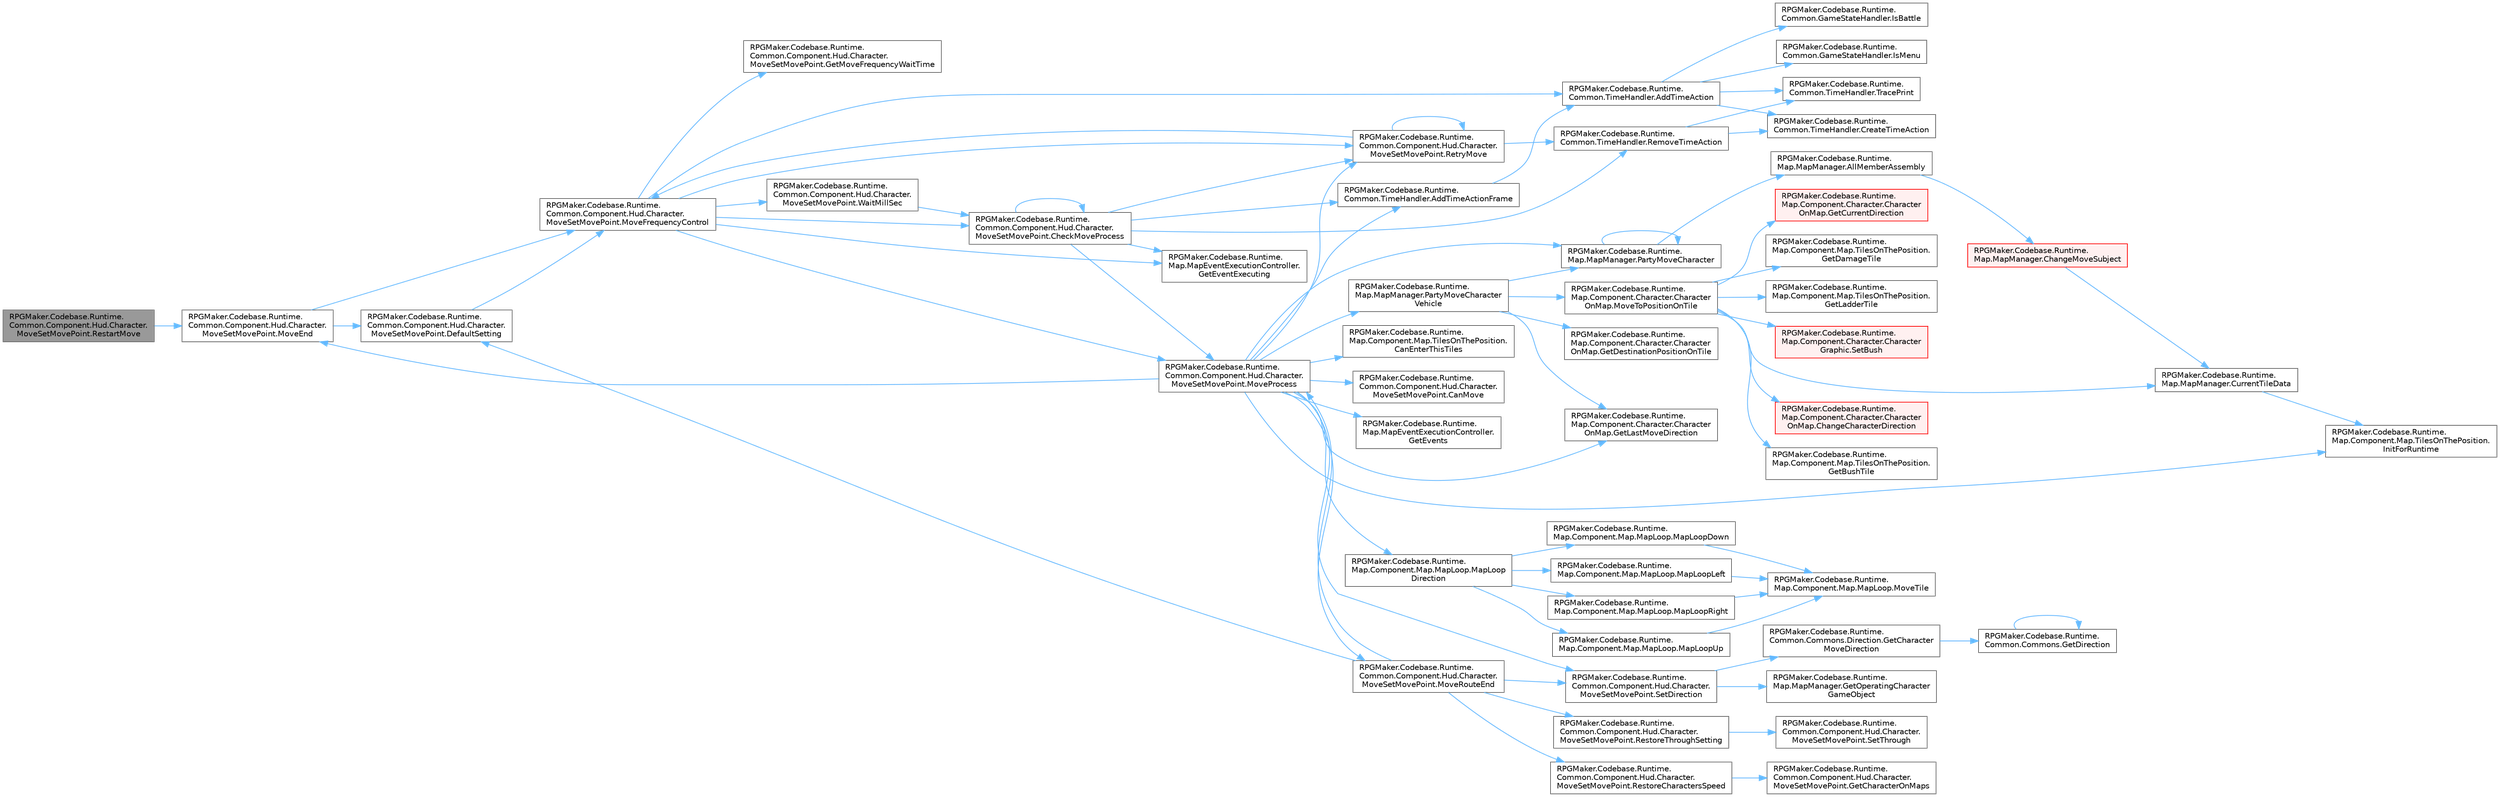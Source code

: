 digraph "RPGMaker.Codebase.Runtime.Common.Component.Hud.Character.MoveSetMovePoint.RestartMove"
{
 // LATEX_PDF_SIZE
  bgcolor="transparent";
  edge [fontname=Helvetica,fontsize=10,labelfontname=Helvetica,labelfontsize=10];
  node [fontname=Helvetica,fontsize=10,shape=box,height=0.2,width=0.4];
  rankdir="LR";
  Node1 [id="Node000001",label="RPGMaker.Codebase.Runtime.\lCommon.Component.Hud.Character.\lMoveSetMovePoint.RestartMove",height=0.2,width=0.4,color="gray40", fillcolor="grey60", style="filled", fontcolor="black",tooltip="😁 移動再開"];
  Node1 -> Node2 [id="edge1_Node000001_Node000002",color="steelblue1",style="solid",tooltip=" "];
  Node2 [id="Node000002",label="RPGMaker.Codebase.Runtime.\lCommon.Component.Hud.Character.\lMoveSetMovePoint.MoveEnd",height=0.2,width=0.4,color="grey40", fillcolor="white", style="filled",URL="$d9/dcc/class_r_p_g_maker_1_1_codebase_1_1_runtime_1_1_common_1_1_component_1_1_hud_1_1_character_1_1_move_set_move_point.html#a6fe6c9af82d5cebbf9b2396ef25d2d6e",tooltip="😁 終了移動"];
  Node2 -> Node3 [id="edge2_Node000002_Node000003",color="steelblue1",style="solid",tooltip=" "];
  Node3 [id="Node000003",label="RPGMaker.Codebase.Runtime.\lCommon.Component.Hud.Character.\lMoveSetMovePoint.DefaultSetting",height=0.2,width=0.4,color="grey40", fillcolor="white", style="filled",URL="$d9/dcc/class_r_p_g_maker_1_1_codebase_1_1_runtime_1_1_common_1_1_component_1_1_hud_1_1_character_1_1_move_set_move_point.html#ac49057818366ab2454ec71dc8cabb06e",tooltip="😁 初期設定に戻す"];
  Node3 -> Node4 [id="edge3_Node000003_Node000004",color="steelblue1",style="solid",tooltip=" "];
  Node4 [id="Node000004",label="RPGMaker.Codebase.Runtime.\lCommon.Component.Hud.Character.\lMoveSetMovePoint.MoveFrequencyControl",height=0.2,width=0.4,color="grey40", fillcolor="white", style="filled",URL="$d9/dcc/class_r_p_g_maker_1_1_codebase_1_1_runtime_1_1_common_1_1_component_1_1_hud_1_1_character_1_1_move_set_move_point.html#a3f0d798a4b42b2b5c82047580086e240",tooltip="😁 移動頻度を制御。"];
  Node4 -> Node5 [id="edge4_Node000004_Node000005",color="steelblue1",style="solid",tooltip=" "];
  Node5 [id="Node000005",label="RPGMaker.Codebase.Runtime.\lCommon.TimeHandler.AddTimeAction",height=0.2,width=0.4,color="grey40", fillcolor="white", style="filled",URL="$d3/dac/class_r_p_g_maker_1_1_codebase_1_1_runtime_1_1_common_1_1_time_handler.html#ac4a358a4a2136a175a780d969a5a2ae2",tooltip="😁 実行するActionの登録"];
  Node5 -> Node6 [id="edge5_Node000005_Node000006",color="steelblue1",style="solid",tooltip=" "];
  Node6 [id="Node000006",label="RPGMaker.Codebase.Runtime.\lCommon.TimeHandler.CreateTimeAction",height=0.2,width=0.4,color="grey40", fillcolor="white", style="filled",URL="$d3/dac/class_r_p_g_maker_1_1_codebase_1_1_runtime_1_1_common_1_1_time_handler.html#a5eef3d1f8380e9a82f53b599f3a3b2d5",tooltip="😁 時間動作作成"];
  Node5 -> Node7 [id="edge6_Node000005_Node000007",color="steelblue1",style="solid",tooltip=" "];
  Node7 [id="Node000007",label="RPGMaker.Codebase.Runtime.\lCommon.GameStateHandler.IsBattle",height=0.2,width=0.4,color="grey40", fillcolor="white", style="filled",URL="$de/d2c/class_r_p_g_maker_1_1_codebase_1_1_runtime_1_1_common_1_1_game_state_handler.html#ad21ee0055358ca67238c33be028d2d7b",tooltip="😁 現在の状態がBATTLEまたは、BATTLE_EVENTかどうかを返却する"];
  Node5 -> Node8 [id="edge7_Node000005_Node000008",color="steelblue1",style="solid",tooltip=" "];
  Node8 [id="Node000008",label="RPGMaker.Codebase.Runtime.\lCommon.GameStateHandler.IsMenu",height=0.2,width=0.4,color="grey40", fillcolor="white", style="filled",URL="$de/d2c/class_r_p_g_maker_1_1_codebase_1_1_runtime_1_1_common_1_1_game_state_handler.html#a08635f6fd879412581bd0c23e3559838",tooltip="😁 現在の状態がMENUかどうかを返却する"];
  Node5 -> Node9 [id="edge8_Node000005_Node000009",color="steelblue1",style="solid",tooltip=" "];
  Node9 [id="Node000009",label="RPGMaker.Codebase.Runtime.\lCommon.TimeHandler.TracePrint",height=0.2,width=0.4,color="grey40", fillcolor="white", style="filled",URL="$d3/dac/class_r_p_g_maker_1_1_codebase_1_1_runtime_1_1_common_1_1_time_handler.html#a8c7773e140b3739304925ce8a0198ee5",tooltip="😁 トレース・プリント"];
  Node4 -> Node10 [id="edge9_Node000004_Node000010",color="steelblue1",style="solid",tooltip=" "];
  Node10 [id="Node000010",label="RPGMaker.Codebase.Runtime.\lCommon.Component.Hud.Character.\lMoveSetMovePoint.CheckMoveProcess",height=0.2,width=0.4,color="grey40", fillcolor="white", style="filled",URL="$d9/dcc/class_r_p_g_maker_1_1_codebase_1_1_runtime_1_1_common_1_1_component_1_1_hud_1_1_character_1_1_move_set_move_point.html#a2bae2a194cc3c0c8d04f6fbba15a96a2",tooltip="😁 移動処理チェック"];
  Node10 -> Node11 [id="edge10_Node000010_Node000011",color="steelblue1",style="solid",tooltip=" "];
  Node11 [id="Node000011",label="RPGMaker.Codebase.Runtime.\lCommon.TimeHandler.AddTimeActionFrame",height=0.2,width=0.4,color="grey40", fillcolor="white", style="filled",URL="$d3/dac/class_r_p_g_maker_1_1_codebase_1_1_runtime_1_1_common_1_1_time_handler.html#a5c537e03f3a56943fb0fd5520eba9885",tooltip="😁 実行するActionの登録（フレーム指定）"];
  Node11 -> Node5 [id="edge11_Node000011_Node000005",color="steelblue1",style="solid",tooltip=" "];
  Node10 -> Node10 [id="edge12_Node000010_Node000010",color="steelblue1",style="solid",tooltip=" "];
  Node10 -> Node12 [id="edge13_Node000010_Node000012",color="steelblue1",style="solid",tooltip=" "];
  Node12 [id="Node000012",label="RPGMaker.Codebase.Runtime.\lMap.MapEventExecutionController.\lGetEventExecuting",height=0.2,width=0.4,color="grey40", fillcolor="white", style="filled",URL="$db/d6c/class_r_p_g_maker_1_1_codebase_1_1_runtime_1_1_map_1_1_map_event_execution_controller.html#ad33ee876fdbf3922e04bafc57666e145",tooltip="イベントが実行中かどうかの返却"];
  Node10 -> Node13 [id="edge14_Node000010_Node000013",color="steelblue1",style="solid",tooltip=" "];
  Node13 [id="Node000013",label="RPGMaker.Codebase.Runtime.\lCommon.Component.Hud.Character.\lMoveSetMovePoint.MoveProcess",height=0.2,width=0.4,color="grey40", fillcolor="white", style="filled",URL="$d9/dcc/class_r_p_g_maker_1_1_codebase_1_1_runtime_1_1_common_1_1_component_1_1_hud_1_1_character_1_1_move_set_move_point.html#a185f808a65cadb15dd740c3e90ee7304",tooltip="😁 処理移動"];
  Node13 -> Node11 [id="edge15_Node000013_Node000011",color="steelblue1",style="solid",tooltip=" "];
  Node13 -> Node14 [id="edge16_Node000013_Node000014",color="steelblue1",style="solid",tooltip=" "];
  Node14 [id="Node000014",label="RPGMaker.Codebase.Runtime.\lMap.Component.Map.TilesOnThePosition.\lCanEnterThisTiles",height=0.2,width=0.4,color="grey40", fillcolor="white", style="filled",URL="$d6/dfd/class_r_p_g_maker_1_1_codebase_1_1_runtime_1_1_map_1_1_component_1_1_map_1_1_tiles_on_the_position.html#a5f7d88633327ea157c635f7e782701e1",tooltip="同位置のこのタイル群に進入できるか？"];
  Node13 -> Node15 [id="edge17_Node000013_Node000015",color="steelblue1",style="solid",tooltip=" "];
  Node15 [id="Node000015",label="RPGMaker.Codebase.Runtime.\lCommon.Component.Hud.Character.\lMoveSetMovePoint.CanMove",height=0.2,width=0.4,color="grey40", fillcolor="white", style="filled",URL="$d9/dcc/class_r_p_g_maker_1_1_codebase_1_1_runtime_1_1_common_1_1_component_1_1_hud_1_1_character_1_1_move_set_move_point.html#a364d2e7a9985b8992f7edc78488dde72",tooltip="😁 移動できる？"];
  Node13 -> Node16 [id="edge18_Node000013_Node000016",color="steelblue1",style="solid",tooltip=" "];
  Node16 [id="Node000016",label="RPGMaker.Codebase.Runtime.\lMap.MapEventExecutionController.\lGetEvents",height=0.2,width=0.4,color="grey40", fillcolor="white", style="filled",URL="$db/d6c/class_r_p_g_maker_1_1_codebase_1_1_runtime_1_1_map_1_1_map_event_execution_controller.html#a9bbf8c17f4e918ec6053dc6901d9fd17",tooltip="マップ内のイベントリスト返却"];
  Node13 -> Node17 [id="edge19_Node000013_Node000017",color="steelblue1",style="solid",tooltip=" "];
  Node17 [id="Node000017",label="RPGMaker.Codebase.Runtime.\lMap.Component.Character.Character\lOnMap.GetLastMoveDirection",height=0.2,width=0.4,color="grey40", fillcolor="white", style="filled",URL="$d0/dad/class_r_p_g_maker_1_1_codebase_1_1_runtime_1_1_map_1_1_component_1_1_character_1_1_character_on_map.html#aabf1ffc447d7f9d004dc8d8c99012a47",tooltip="最終の移動方向を取得"];
  Node13 -> Node18 [id="edge20_Node000013_Node000018",color="steelblue1",style="solid",tooltip=" "];
  Node18 [id="Node000018",label="RPGMaker.Codebase.Runtime.\lMap.Component.Map.TilesOnThePosition.\lInitForRuntime",height=0.2,width=0.4,color="grey40", fillcolor="white", style="filled",URL="$d6/dfd/class_r_p_g_maker_1_1_codebase_1_1_runtime_1_1_map_1_1_component_1_1_map_1_1_tiles_on_the_position.html#a8398da125f7b80fed7caf475f9f03da8",tooltip="初期化"];
  Node13 -> Node19 [id="edge21_Node000013_Node000019",color="steelblue1",style="solid",tooltip=" "];
  Node19 [id="Node000019",label="RPGMaker.Codebase.Runtime.\lMap.Component.Map.MapLoop.MapLoop\lDirection",height=0.2,width=0.4,color="grey40", fillcolor="white", style="filled",URL="$d9/d69/class_r_p_g_maker_1_1_codebase_1_1_runtime_1_1_map_1_1_component_1_1_map_1_1_map_loop.html#a8ae0115857ad2d7b9e6f9662cbc0ac9d",tooltip=" "];
  Node19 -> Node20 [id="edge22_Node000019_Node000020",color="steelblue1",style="solid",tooltip=" "];
  Node20 [id="Node000020",label="RPGMaker.Codebase.Runtime.\lMap.Component.Map.MapLoop.MapLoopDown",height=0.2,width=0.4,color="grey40", fillcolor="white", style="filled",URL="$d9/d69/class_r_p_g_maker_1_1_codebase_1_1_runtime_1_1_map_1_1_component_1_1_map_1_1_map_loop.html#a4956c65a69b96cbc92ab56853c8f7053",tooltip="下に移動。"];
  Node20 -> Node21 [id="edge23_Node000020_Node000021",color="steelblue1",style="solid",tooltip=" "];
  Node21 [id="Node000021",label="RPGMaker.Codebase.Runtime.\lMap.Component.Map.MapLoop.MoveTile",height=0.2,width=0.4,color="grey40", fillcolor="white", style="filled",URL="$d9/d69/class_r_p_g_maker_1_1_codebase_1_1_runtime_1_1_map_1_1_component_1_1_map_1_1_map_loop.html#a16c2a802da253df85ebc302260261c53",tooltip=" "];
  Node19 -> Node22 [id="edge24_Node000019_Node000022",color="steelblue1",style="solid",tooltip=" "];
  Node22 [id="Node000022",label="RPGMaker.Codebase.Runtime.\lMap.Component.Map.MapLoop.MapLoopLeft",height=0.2,width=0.4,color="grey40", fillcolor="white", style="filled",URL="$d9/d69/class_r_p_g_maker_1_1_codebase_1_1_runtime_1_1_map_1_1_component_1_1_map_1_1_map_loop.html#afd1c543946780cbeb6abd4369aab6524",tooltip="左に移動。"];
  Node22 -> Node21 [id="edge25_Node000022_Node000021",color="steelblue1",style="solid",tooltip=" "];
  Node19 -> Node23 [id="edge26_Node000019_Node000023",color="steelblue1",style="solid",tooltip=" "];
  Node23 [id="Node000023",label="RPGMaker.Codebase.Runtime.\lMap.Component.Map.MapLoop.MapLoopRight",height=0.2,width=0.4,color="grey40", fillcolor="white", style="filled",URL="$d9/d69/class_r_p_g_maker_1_1_codebase_1_1_runtime_1_1_map_1_1_component_1_1_map_1_1_map_loop.html#aee4608e08d644a7cbf711d59159c7074",tooltip="右に移動。"];
  Node23 -> Node21 [id="edge27_Node000023_Node000021",color="steelblue1",style="solid",tooltip=" "];
  Node19 -> Node24 [id="edge28_Node000019_Node000024",color="steelblue1",style="solid",tooltip=" "];
  Node24 [id="Node000024",label="RPGMaker.Codebase.Runtime.\lMap.Component.Map.MapLoop.MapLoopUp",height=0.2,width=0.4,color="grey40", fillcolor="white", style="filled",URL="$d9/d69/class_r_p_g_maker_1_1_codebase_1_1_runtime_1_1_map_1_1_component_1_1_map_1_1_map_loop.html#a7c827cae05367fe97e5949ef108a68d5",tooltip="上に移動。"];
  Node24 -> Node21 [id="edge29_Node000024_Node000021",color="steelblue1",style="solid",tooltip=" "];
  Node13 -> Node2 [id="edge30_Node000013_Node000002",color="steelblue1",style="solid",tooltip=" "];
  Node13 -> Node25 [id="edge31_Node000013_Node000025",color="steelblue1",style="solid",tooltip=" "];
  Node25 [id="Node000025",label="RPGMaker.Codebase.Runtime.\lCommon.Component.Hud.Character.\lMoveSetMovePoint.MoveRouteEnd",height=0.2,width=0.4,color="grey40", fillcolor="white", style="filled",URL="$d9/dcc/class_r_p_g_maker_1_1_codebase_1_1_runtime_1_1_common_1_1_component_1_1_hud_1_1_character_1_1_move_set_move_point.html#a9557007b5522510285b73c3bff865926",tooltip="😁 経路終了移動"];
  Node25 -> Node3 [id="edge32_Node000025_Node000003",color="steelblue1",style="solid",tooltip=" "];
  Node25 -> Node13 [id="edge33_Node000025_Node000013",color="steelblue1",style="solid",tooltip=" "];
  Node25 -> Node26 [id="edge34_Node000025_Node000026",color="steelblue1",style="solid",tooltip=" "];
  Node26 [id="Node000026",label="RPGMaker.Codebase.Runtime.\lCommon.Component.Hud.Character.\lMoveSetMovePoint.RestoreCharactersSpeed",height=0.2,width=0.4,color="grey40", fillcolor="white", style="filled",URL="$d9/dcc/class_r_p_g_maker_1_1_codebase_1_1_runtime_1_1_common_1_1_component_1_1_hud_1_1_character_1_1_move_set_move_point.html#a3ce46944ed03a4d4c041560b74a53f5e",tooltip="😁 キャラクター速度復元"];
  Node26 -> Node27 [id="edge35_Node000026_Node000027",color="steelblue1",style="solid",tooltip=" "];
  Node27 [id="Node000027",label="RPGMaker.Codebase.Runtime.\lCommon.Component.Hud.Character.\lMoveSetMovePoint.GetCharacterOnMaps",height=0.2,width=0.4,color="grey40", fillcolor="white", style="filled",URL="$d9/dcc/class_r_p_g_maker_1_1_codebase_1_1_runtime_1_1_common_1_1_component_1_1_hud_1_1_character_1_1_move_set_move_point.html#a5b15b9cde848eda32ebb8c59700773dd",tooltip="😁 マップ上のキャラクター取得"];
  Node25 -> Node28 [id="edge36_Node000025_Node000028",color="steelblue1",style="solid",tooltip=" "];
  Node28 [id="Node000028",label="RPGMaker.Codebase.Runtime.\lCommon.Component.Hud.Character.\lMoveSetMovePoint.RestoreThroughSetting",height=0.2,width=0.4,color="grey40", fillcolor="white", style="filled",URL="$d9/dcc/class_r_p_g_maker_1_1_codebase_1_1_runtime_1_1_common_1_1_component_1_1_hud_1_1_character_1_1_move_set_move_point.html#ada413139e35c082c16b37c0cd07c63e9",tooltip="😁 すり抜け設定復元"];
  Node28 -> Node29 [id="edge37_Node000028_Node000029",color="steelblue1",style="solid",tooltip=" "];
  Node29 [id="Node000029",label="RPGMaker.Codebase.Runtime.\lCommon.Component.Hud.Character.\lMoveSetMovePoint.SetThrough",height=0.2,width=0.4,color="grey40", fillcolor="white", style="filled",URL="$d9/dcc/class_r_p_g_maker_1_1_codebase_1_1_runtime_1_1_common_1_1_component_1_1_hud_1_1_character_1_1_move_set_move_point.html#a967b29797db4c8f59b8b4eef425392d8",tooltip="😁 通り抜け設定"];
  Node25 -> Node30 [id="edge38_Node000025_Node000030",color="steelblue1",style="solid",tooltip=" "];
  Node30 [id="Node000030",label="RPGMaker.Codebase.Runtime.\lCommon.Component.Hud.Character.\lMoveSetMovePoint.SetDirection",height=0.2,width=0.4,color="grey40", fillcolor="white", style="filled",URL="$d9/dcc/class_r_p_g_maker_1_1_codebase_1_1_runtime_1_1_common_1_1_component_1_1_hud_1_1_character_1_1_move_set_move_point.html#a1fa92c709e026833f9fc66e71600a785",tooltip="😁 向き設定"];
  Node30 -> Node31 [id="edge39_Node000030_Node000031",color="steelblue1",style="solid",tooltip=" "];
  Node31 [id="Node000031",label="RPGMaker.Codebase.Runtime.\lCommon.Commons.Direction.GetCharacter\lMoveDirection",height=0.2,width=0.4,color="grey40", fillcolor="white", style="filled",URL="$d8/df4/class_r_p_g_maker_1_1_codebase_1_1_runtime_1_1_common_1_1_commons_1_1_direction.html#a65533210e04ab17a0d7c37bf7d99ff84",tooltip="😁 向きを取得。"];
  Node31 -> Node32 [id="edge40_Node000031_Node000032",color="steelblue1",style="solid",tooltip=" "];
  Node32 [id="Node000032",label="RPGMaker.Codebase.Runtime.\lCommon.Commons.GetDirection",height=0.2,width=0.4,color="grey40", fillcolor="white", style="filled",URL="$d8/d0e/class_r_p_g_maker_1_1_codebase_1_1_runtime_1_1_common_1_1_commons.html#a9a48faa84d1ec4ee59937831120f2406",tooltip="😁 向き取得"];
  Node32 -> Node32 [id="edge41_Node000032_Node000032",color="steelblue1",style="solid",tooltip=" "];
  Node30 -> Node33 [id="edge42_Node000030_Node000033",color="steelblue1",style="solid",tooltip=" "];
  Node33 [id="Node000033",label="RPGMaker.Codebase.Runtime.\lMap.MapManager.GetOperatingCharacter\lGameObject",height=0.2,width=0.4,color="grey40", fillcolor="white", style="filled",URL="$d5/d0f/class_r_p_g_maker_1_1_codebase_1_1_runtime_1_1_map_1_1_map_manager.html#a892881fd911e9d07d7eb06725735e128",tooltip="操作中のキャラクター（アクター or 乗り物）のGameObject"];
  Node13 -> Node34 [id="edge43_Node000013_Node000034",color="steelblue1",style="solid",tooltip=" "];
  Node34 [id="Node000034",label="RPGMaker.Codebase.Runtime.\lMap.MapManager.PartyMoveCharacter",height=0.2,width=0.4,color="grey40", fillcolor="white", style="filled",URL="$d5/d0f/class_r_p_g_maker_1_1_codebase_1_1_runtime_1_1_map_1_1_map_manager.html#a62362677c5fd951f473d6f35cbd01721",tooltip="パーティメンバーの移動"];
  Node34 -> Node35 [id="edge44_Node000034_Node000035",color="steelblue1",style="solid",tooltip=" "];
  Node35 [id="Node000035",label="RPGMaker.Codebase.Runtime.\lMap.MapManager.AllMemberAssembly",height=0.2,width=0.4,color="grey40", fillcolor="white", style="filled",URL="$d5/d0f/class_r_p_g_maker_1_1_codebase_1_1_runtime_1_1_map_1_1_map_manager.html#a8c6faf084ea80880467ab13a448e9bed",tooltip="全員集したにで操作切り替え"];
  Node35 -> Node36 [id="edge45_Node000035_Node000036",color="steelblue1",style="solid",tooltip=" "];
  Node36 [id="Node000036",label="RPGMaker.Codebase.Runtime.\lMap.MapManager.ChangeMoveSubject",height=0.2,width=0.4,color="red", fillcolor="#FFF0F0", style="filled",URL="$d5/d0f/class_r_p_g_maker_1_1_codebase_1_1_runtime_1_1_map_1_1_map_manager.html#a5d00d2c525cee192d90fc53bbc0c8682",tooltip=" "];
  Node36 -> Node42 [id="edge46_Node000036_Node000042",color="steelblue1",style="solid",tooltip=" "];
  Node42 [id="Node000042",label="RPGMaker.Codebase.Runtime.\lMap.MapManager.CurrentTileData",height=0.2,width=0.4,color="grey40", fillcolor="white", style="filled",URL="$d5/d0f/class_r_p_g_maker_1_1_codebase_1_1_runtime_1_1_map_1_1_map_manager.html#a6bd3ed94e7072c1d31769481ffb80100",tooltip="現在のマップのTilesOnThePositionを返却"];
  Node42 -> Node18 [id="edge47_Node000042_Node000018",color="steelblue1",style="solid",tooltip=" "];
  Node34 -> Node34 [id="edge48_Node000034_Node000034",color="steelblue1",style="solid",tooltip=" "];
  Node13 -> Node272 [id="edge49_Node000013_Node000272",color="steelblue1",style="solid",tooltip=" "];
  Node272 [id="Node000272",label="RPGMaker.Codebase.Runtime.\lMap.MapManager.PartyMoveCharacter\lVehicle",height=0.2,width=0.4,color="grey40", fillcolor="white", style="filled",URL="$d5/d0f/class_r_p_g_maker_1_1_codebase_1_1_runtime_1_1_map_1_1_map_manager.html#a9b5fcf45d85c8e52d14a0c5cef1a88a3",tooltip="パーティメンバーの移動 乗り物搭乗時"];
  Node272 -> Node273 [id="edge50_Node000272_Node000273",color="steelblue1",style="solid",tooltip=" "];
  Node273 [id="Node000273",label="RPGMaker.Codebase.Runtime.\lMap.Component.Character.Character\lOnMap.GetDestinationPositionOnTile",height=0.2,width=0.4,color="grey40", fillcolor="white", style="filled",URL="$d0/dad/class_r_p_g_maker_1_1_codebase_1_1_runtime_1_1_map_1_1_component_1_1_character_1_1_character_on_map.html#a934feeffa626f31f170030f382795fd1",tooltip="移動先のタイル位置を取得"];
  Node272 -> Node17 [id="edge51_Node000272_Node000017",color="steelblue1",style="solid",tooltip=" "];
  Node272 -> Node211 [id="edge52_Node000272_Node000211",color="steelblue1",style="solid",tooltip=" "];
  Node211 [id="Node000211",label="RPGMaker.Codebase.Runtime.\lMap.Component.Character.Character\lOnMap.MoveToPositionOnTile",height=0.2,width=0.4,color="grey40", fillcolor="white", style="filled",URL="$d0/dad/class_r_p_g_maker_1_1_codebase_1_1_runtime_1_1_map_1_1_component_1_1_character_1_1_character_on_map.html#ad2d967761c9c99d601e1230d00f85606",tooltip="指定したタイルの位置へ移動する"];
  Node211 -> Node67 [id="edge53_Node000211_Node000067",color="steelblue1",style="solid",tooltip=" "];
  Node67 [id="Node000067",label="RPGMaker.Codebase.Runtime.\lMap.Component.Character.Character\lOnMap.ChangeCharacterDirection",height=0.2,width=0.4,color="red", fillcolor="#FFF0F0", style="filled",URL="$d0/dad/class_r_p_g_maker_1_1_codebase_1_1_runtime_1_1_map_1_1_component_1_1_character_1_1_character_on_map.html#adfcb95a5cb4a72b7940a9260b208703e",tooltip="向きを変える"];
  Node211 -> Node42 [id="edge54_Node000211_Node000042",color="steelblue1",style="solid",tooltip=" "];
  Node211 -> Node212 [id="edge55_Node000211_Node000212",color="steelblue1",style="solid",tooltip=" "];
  Node212 [id="Node000212",label="RPGMaker.Codebase.Runtime.\lMap.Component.Map.TilesOnThePosition.\lGetBushTile",height=0.2,width=0.4,color="grey40", fillcolor="white", style="filled",URL="$d6/dfd/class_r_p_g_maker_1_1_codebase_1_1_runtime_1_1_map_1_1_component_1_1_map_1_1_tiles_on_the_position.html#ab54dca63bd99ba458cdc5da00c2fc9cd",tooltip="茂み属性の取得"];
  Node211 -> Node198 [id="edge56_Node000211_Node000198",color="steelblue1",style="solid",tooltip=" "];
  Node198 [id="Node000198",label="RPGMaker.Codebase.Runtime.\lMap.Component.Character.Character\lOnMap.GetCurrentDirection",height=0.2,width=0.4,color="red", fillcolor="#FFF0F0", style="filled",URL="$d0/dad/class_r_p_g_maker_1_1_codebase_1_1_runtime_1_1_map_1_1_component_1_1_character_1_1_character_on_map.html#a5fb2129b6ab88b1ef5d20e6a304e0391",tooltip="現在の向きを取得"];
  Node211 -> Node213 [id="edge57_Node000211_Node000213",color="steelblue1",style="solid",tooltip=" "];
  Node213 [id="Node000213",label="RPGMaker.Codebase.Runtime.\lMap.Component.Map.TilesOnThePosition.\lGetDamageTile",height=0.2,width=0.4,color="grey40", fillcolor="white", style="filled",URL="$d6/dfd/class_r_p_g_maker_1_1_codebase_1_1_runtime_1_1_map_1_1_component_1_1_map_1_1_tiles_on_the_position.html#a996596de2d90d63dd2cdd55e6bc2d530",tooltip=" "];
  Node211 -> Node214 [id="edge58_Node000211_Node000214",color="steelblue1",style="solid",tooltip=" "];
  Node214 [id="Node000214",label="RPGMaker.Codebase.Runtime.\lMap.Component.Map.TilesOnThePosition.\lGetLadderTile",height=0.2,width=0.4,color="grey40", fillcolor="white", style="filled",URL="$d6/dfd/class_r_p_g_maker_1_1_codebase_1_1_runtime_1_1_map_1_1_component_1_1_map_1_1_tiles_on_the_position.html#acc9bf0cbe797ddaab5bc133d5ade08e5",tooltip="梯子属性の取得"];
  Node211 -> Node215 [id="edge59_Node000211_Node000215",color="steelblue1",style="solid",tooltip=" "];
  Node215 [id="Node000215",label="RPGMaker.Codebase.Runtime.\lMap.Component.Character.Character\lGraphic.SetBush",height=0.2,width=0.4,color="red", fillcolor="#FFF0F0", style="filled",URL="$da/d44/class_r_p_g_maker_1_1_codebase_1_1_runtime_1_1_map_1_1_component_1_1_character_1_1_character_graphic.html#aa8adad5cfcba74f1b8ab79cbada2e67e",tooltip="😁 藪設定"];
  Node272 -> Node34 [id="edge60_Node000272_Node000034",color="steelblue1",style="solid",tooltip=" "];
  Node13 -> Node274 [id="edge61_Node000013_Node000274",color="steelblue1",style="solid",tooltip=" "];
  Node274 [id="Node000274",label="RPGMaker.Codebase.Runtime.\lCommon.Component.Hud.Character.\lMoveSetMovePoint.RetryMove",height=0.2,width=0.4,color="grey40", fillcolor="white", style="filled",URL="$d9/dcc/class_r_p_g_maker_1_1_codebase_1_1_runtime_1_1_common_1_1_component_1_1_hud_1_1_character_1_1_move_set_move_point.html#ac9e46d3f60ddda66a0c7fa1ea42a6e9a",tooltip="😁 移動リトライ"];
  Node274 -> Node4 [id="edge62_Node000274_Node000004",color="steelblue1",style="solid",tooltip=" "];
  Node274 -> Node45 [id="edge63_Node000274_Node000045",color="steelblue1",style="solid",tooltip=" "];
  Node45 [id="Node000045",label="RPGMaker.Codebase.Runtime.\lCommon.TimeHandler.RemoveTimeAction",height=0.2,width=0.4,color="grey40", fillcolor="white", style="filled",URL="$d3/dac/class_r_p_g_maker_1_1_codebase_1_1_runtime_1_1_common_1_1_time_handler.html#acbacfdc0a0c421baed7613fc41529941",tooltip="😁 Actionの削除"];
  Node45 -> Node6 [id="edge64_Node000045_Node000006",color="steelblue1",style="solid",tooltip=" "];
  Node45 -> Node9 [id="edge65_Node000045_Node000009",color="steelblue1",style="solid",tooltip=" "];
  Node274 -> Node274 [id="edge66_Node000274_Node000274",color="steelblue1",style="solid",tooltip=" "];
  Node13 -> Node30 [id="edge67_Node000013_Node000030",color="steelblue1",style="solid",tooltip=" "];
  Node10 -> Node45 [id="edge68_Node000010_Node000045",color="steelblue1",style="solid",tooltip=" "];
  Node10 -> Node274 [id="edge69_Node000010_Node000274",color="steelblue1",style="solid",tooltip=" "];
  Node4 -> Node12 [id="edge70_Node000004_Node000012",color="steelblue1",style="solid",tooltip=" "];
  Node4 -> Node275 [id="edge71_Node000004_Node000275",color="steelblue1",style="solid",tooltip=" "];
  Node275 [id="Node000275",label="RPGMaker.Codebase.Runtime.\lCommon.Component.Hud.Character.\lMoveSetMovePoint.GetMoveFrequencyWaitTime",height=0.2,width=0.4,color="grey40", fillcolor="white", style="filled",URL="$d9/dcc/class_r_p_g_maker_1_1_codebase_1_1_runtime_1_1_common_1_1_component_1_1_hud_1_1_character_1_1_move_set_move_point.html#a70ed5020836219f341f14769838d98db",tooltip="😁 移動頻度待ち時間の取得"];
  Node4 -> Node13 [id="edge72_Node000004_Node000013",color="steelblue1",style="solid",tooltip=" "];
  Node4 -> Node274 [id="edge73_Node000004_Node000274",color="steelblue1",style="solid",tooltip=" "];
  Node4 -> Node276 [id="edge74_Node000004_Node000276",color="steelblue1",style="solid",tooltip=" "];
  Node276 [id="Node000276",label="RPGMaker.Codebase.Runtime.\lCommon.Component.Hud.Character.\lMoveSetMovePoint.WaitMillSec",height=0.2,width=0.4,color="grey40", fillcolor="white", style="filled",URL="$d9/dcc/class_r_p_g_maker_1_1_codebase_1_1_runtime_1_1_common_1_1_component_1_1_hud_1_1_character_1_1_move_set_move_point.html#a061e51eb3fce6b1a9d18d6ae9eb4ddbc",tooltip="😁 ミリ秒待ち"];
  Node276 -> Node10 [id="edge75_Node000276_Node000010",color="steelblue1",style="solid",tooltip=" "];
  Node2 -> Node4 [id="edge76_Node000002_Node000004",color="steelblue1",style="solid",tooltip=" "];
}
